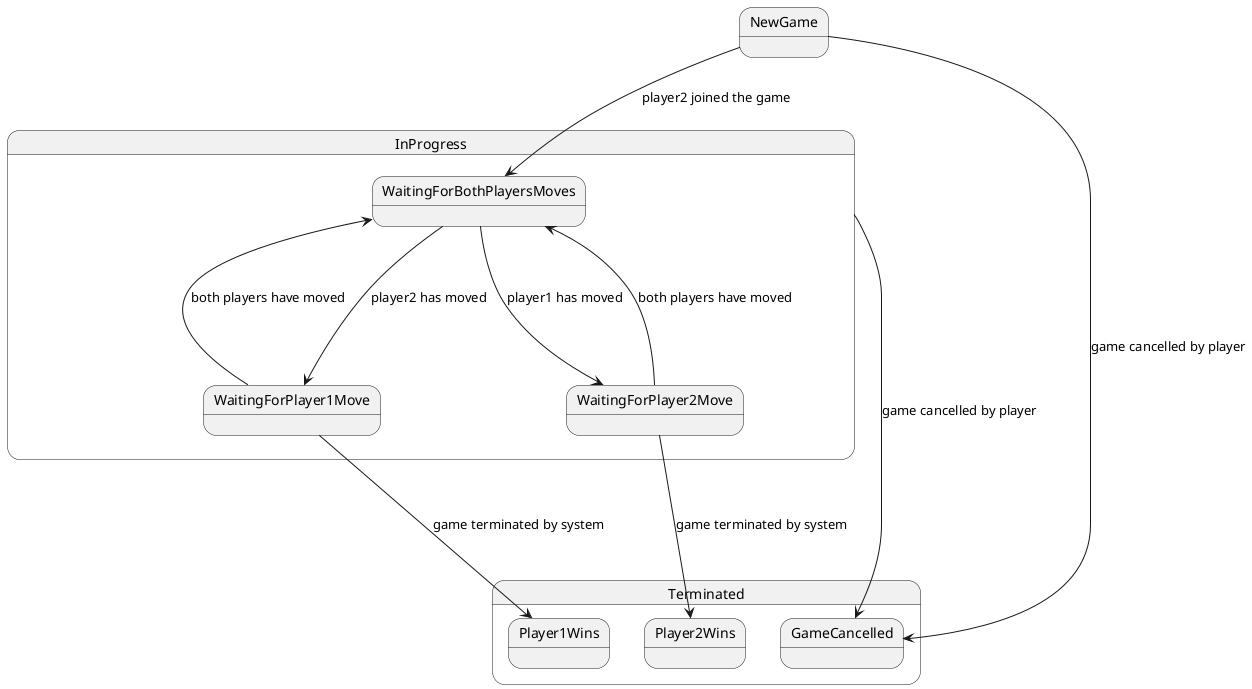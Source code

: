 @startuml

state NewGame
state InProgress {
    state WaitingForBothPlayersMoves
    state WaitingForPlayer1Move
    state WaitingForPlayer2Move
}

state Terminated {
    state Player1Wins
    state Player2Wins
    state GameCancelled
}

NewGame -down-> GameCancelled : game cancelled by player
InProgress ---down--> GameCancelled : game cancelled by player

NewGame -down-> WaitingForBothPlayersMoves : player2 joined the game

WaitingForBothPlayersMoves -down--> WaitingForPlayer1Move : player2 has moved
WaitingForBothPlayersMoves -down--> WaitingForPlayer2Move : player1 has moved

WaitingForPlayer1Move -down-> Player1Wins : game terminated by system
WaitingForPlayer2Move -down-> Player2Wins : game terminated by system

WaitingForPlayer1Move -down-> WaitingForBothPlayersMoves : both players have moved
WaitingForPlayer2Move -down-> WaitingForBothPlayersMoves : both players have moved

@enduml